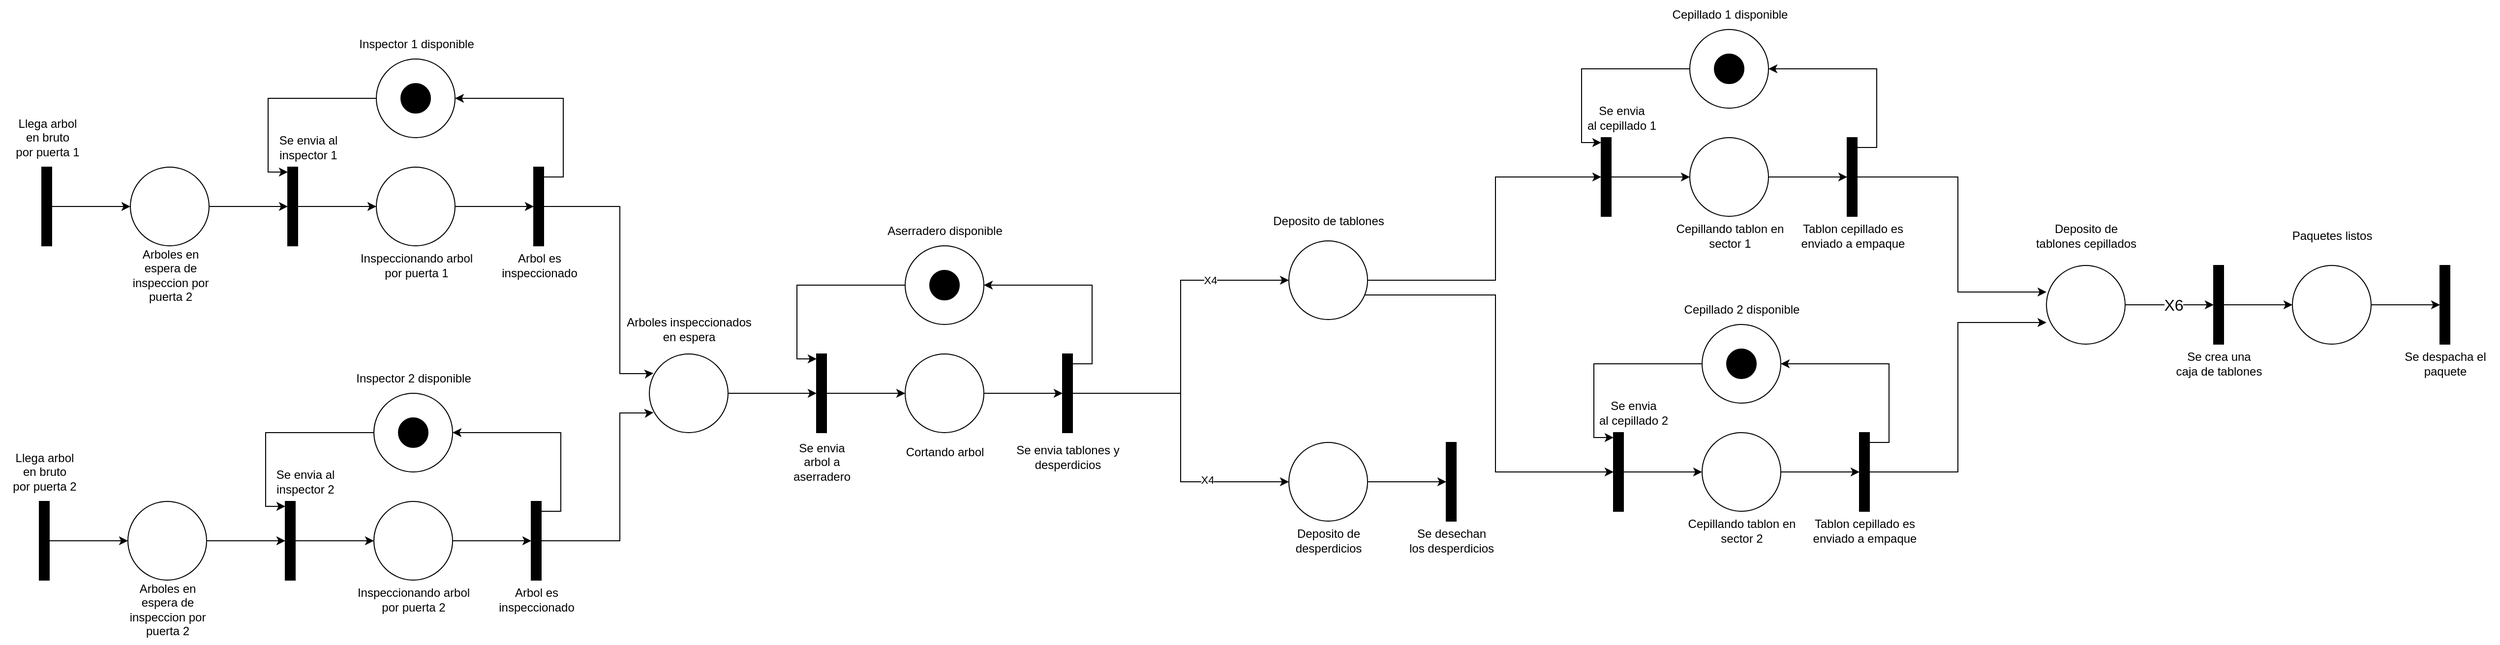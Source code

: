 <mxfile version="24.8.3">
  <diagram name="Page-1" id="-3_jxUGUwHKmg8dipgZw">
    <mxGraphModel dx="2049" dy="1104" grid="1" gridSize="10" guides="1" tooltips="1" connect="1" arrows="1" fold="1" page="1" pageScale="1" pageWidth="1400" pageHeight="850" math="0" shadow="0">
      <root>
        <mxCell id="0" />
        <mxCell id="1" parent="0" />
        <mxCell id="EZA7JJlqUse9rsc94KX0-3" value="" style="edgeStyle=orthogonalEdgeStyle;rounded=0;orthogonalLoop=1;jettySize=auto;html=1;curved=0;" edge="1" parent="1" source="EZA7JJlqUse9rsc94KX0-1" target="EZA7JJlqUse9rsc94KX0-2">
          <mxGeometry relative="1" as="geometry" />
        </mxCell>
        <mxCell id="EZA7JJlqUse9rsc94KX0-1" value="" style="html=1;points=[[0,0,0,0,5],[0,1,0,0,-5],[1,0,0,0,5],[1,1,0,0,-5]];perimeter=orthogonalPerimeter;outlineConnect=0;targetShapes=umlLifeline;portConstraint=eastwest;newEdgeStyle={&quot;curved&quot;:0,&quot;rounded&quot;:0};fillColor=#000000;" vertex="1" parent="1">
          <mxGeometry x="82.5" y="230" width="10" height="80" as="geometry" />
        </mxCell>
        <mxCell id="EZA7JJlqUse9rsc94KX0-5" value="" style="edgeStyle=orthogonalEdgeStyle;rounded=0;orthogonalLoop=1;jettySize=auto;html=1;" edge="1" parent="1" source="EZA7JJlqUse9rsc94KX0-2" target="EZA7JJlqUse9rsc94KX0-4">
          <mxGeometry relative="1" as="geometry" />
        </mxCell>
        <mxCell id="EZA7JJlqUse9rsc94KX0-2" value="" style="ellipse;whiteSpace=wrap;html=1;aspect=fixed;" vertex="1" parent="1">
          <mxGeometry x="172.5" y="230" width="80" height="80" as="geometry" />
        </mxCell>
        <mxCell id="EZA7JJlqUse9rsc94KX0-12" value="" style="edgeStyle=orthogonalEdgeStyle;rounded=0;orthogonalLoop=1;jettySize=auto;html=1;curved=0;" edge="1" parent="1" source="EZA7JJlqUse9rsc94KX0-4" target="EZA7JJlqUse9rsc94KX0-10">
          <mxGeometry relative="1" as="geometry" />
        </mxCell>
        <mxCell id="EZA7JJlqUse9rsc94KX0-4" value="" style="html=1;points=[[0,0,0,0,5],[0,1,0,0,-5],[1,0,0,0,5],[1,1,0,0,-5]];perimeter=orthogonalPerimeter;outlineConnect=0;targetShapes=umlLifeline;portConstraint=eastwest;newEdgeStyle={&quot;curved&quot;:0,&quot;rounded&quot;:0};fillColor=#000000;" vertex="1" parent="1">
          <mxGeometry x="332.5" y="230" width="10" height="80" as="geometry" />
        </mxCell>
        <mxCell id="EZA7JJlqUse9rsc94KX0-6" value="&lt;div&gt;Llega arbol&lt;/div&gt;&lt;div&gt;en bruto&lt;/div&gt;&lt;div&gt;por puerta 1&lt;br&gt;&lt;/div&gt;" style="text;html=1;align=center;verticalAlign=middle;resizable=0;points=[];autosize=1;strokeColor=none;fillColor=none;" vertex="1" parent="1">
          <mxGeometry x="42.5" y="170" width="90" height="60" as="geometry" />
        </mxCell>
        <mxCell id="EZA7JJlqUse9rsc94KX0-7" value="&lt;div&gt;Arboles en&lt;/div&gt;&lt;div&gt;espera de&lt;/div&gt;&lt;div&gt;inspeccion por&lt;/div&gt;&lt;div&gt;puerta 2&lt;br&gt;&lt;/div&gt;" style="text;html=1;align=center;verticalAlign=middle;resizable=0;points=[];autosize=1;strokeColor=none;fillColor=none;" vertex="1" parent="1">
          <mxGeometry x="162.5" y="305" width="100" height="70" as="geometry" />
        </mxCell>
        <mxCell id="EZA7JJlqUse9rsc94KX0-8" value="&lt;div&gt;Se envia al&lt;/div&gt;&lt;div&gt;inspector 1&lt;br&gt;&lt;/div&gt;" style="text;html=1;align=center;verticalAlign=middle;resizable=0;points=[];autosize=1;strokeColor=none;fillColor=none;" vertex="1" parent="1">
          <mxGeometry x="312.5" y="190" width="80" height="40" as="geometry" />
        </mxCell>
        <mxCell id="EZA7JJlqUse9rsc94KX0-9" value="" style="edgeStyle=orthogonalEdgeStyle;rounded=0;orthogonalLoop=1;jettySize=auto;html=1;" edge="1" parent="1" source="EZA7JJlqUse9rsc94KX0-10" target="EZA7JJlqUse9rsc94KX0-11">
          <mxGeometry relative="1" as="geometry" />
        </mxCell>
        <mxCell id="EZA7JJlqUse9rsc94KX0-10" value="" style="ellipse;whiteSpace=wrap;html=1;aspect=fixed;" vertex="1" parent="1">
          <mxGeometry x="422.5" y="230" width="80" height="80" as="geometry" />
        </mxCell>
        <mxCell id="EZA7JJlqUse9rsc94KX0-15" style="edgeStyle=orthogonalEdgeStyle;rounded=0;orthogonalLoop=1;jettySize=auto;html=1;curved=0;entryX=1;entryY=0.5;entryDx=0;entryDy=0;" edge="1" parent="1" source="EZA7JJlqUse9rsc94KX0-11" target="EZA7JJlqUse9rsc94KX0-13">
          <mxGeometry relative="1" as="geometry">
            <Array as="points">
              <mxPoint x="612.5" y="240" />
              <mxPoint x="612.5" y="160" />
            </Array>
          </mxGeometry>
        </mxCell>
        <mxCell id="EZA7JJlqUse9rsc94KX0-54" style="edgeStyle=orthogonalEdgeStyle;rounded=0;orthogonalLoop=1;jettySize=auto;html=1;curved=0;entryX=0.052;entryY=0.245;entryDx=0;entryDy=0;entryPerimeter=0;" edge="1" parent="1" source="EZA7JJlqUse9rsc94KX0-11" target="EZA7JJlqUse9rsc94KX0-52">
          <mxGeometry relative="1" as="geometry">
            <Array as="points">
              <mxPoint x="670" y="270" />
              <mxPoint x="670" y="440" />
              <mxPoint x="700" y="440" />
            </Array>
          </mxGeometry>
        </mxCell>
        <mxCell id="EZA7JJlqUse9rsc94KX0-11" value="" style="html=1;points=[[0,0,0,0,5],[0,1,0,0,-5],[1,0,0,0,5],[1,1,0,0,-5]];perimeter=orthogonalPerimeter;outlineConnect=0;targetShapes=umlLifeline;portConstraint=eastwest;newEdgeStyle={&quot;curved&quot;:0,&quot;rounded&quot;:0};fillColor=#000000;" vertex="1" parent="1">
          <mxGeometry x="582.5" y="230" width="10" height="80" as="geometry" />
        </mxCell>
        <mxCell id="EZA7JJlqUse9rsc94KX0-13" value="" style="ellipse;whiteSpace=wrap;html=1;aspect=fixed;" vertex="1" parent="1">
          <mxGeometry x="422.5" y="120" width="80" height="80" as="geometry" />
        </mxCell>
        <mxCell id="EZA7JJlqUse9rsc94KX0-14" value="" style="ellipse;whiteSpace=wrap;html=1;aspect=fixed;fillColor=#000000;" vertex="1" parent="1">
          <mxGeometry x="447.5" y="145" width="30" height="30" as="geometry" />
        </mxCell>
        <mxCell id="EZA7JJlqUse9rsc94KX0-16" style="edgeStyle=orthogonalEdgeStyle;rounded=0;orthogonalLoop=1;jettySize=auto;html=1;entryX=0;entryY=0;entryDx=0;entryDy=5;entryPerimeter=0;" edge="1" parent="1" source="EZA7JJlqUse9rsc94KX0-13" target="EZA7JJlqUse9rsc94KX0-4">
          <mxGeometry relative="1" as="geometry">
            <Array as="points">
              <mxPoint x="312.5" y="160" />
              <mxPoint x="312.5" y="235" />
            </Array>
          </mxGeometry>
        </mxCell>
        <mxCell id="EZA7JJlqUse9rsc94KX0-17" value="&lt;div&gt;Inspeccionando arbol&lt;/div&gt;&lt;div&gt;por puerta 1&lt;br&gt;&lt;/div&gt;" style="text;html=1;align=center;verticalAlign=middle;resizable=0;points=[];autosize=1;strokeColor=none;fillColor=none;" vertex="1" parent="1">
          <mxGeometry x="392.5" y="310" width="140" height="40" as="geometry" />
        </mxCell>
        <mxCell id="EZA7JJlqUse9rsc94KX0-18" value="&lt;div&gt;Arbol es&lt;/div&gt;&lt;div&gt;inspeccionado&lt;/div&gt;" style="text;html=1;align=center;verticalAlign=middle;resizable=0;points=[];autosize=1;strokeColor=none;fillColor=none;" vertex="1" parent="1">
          <mxGeometry x="537.5" y="310" width="100" height="40" as="geometry" />
        </mxCell>
        <mxCell id="EZA7JJlqUse9rsc94KX0-19" value="Inspector 1 disponible" style="text;html=1;align=center;verticalAlign=middle;resizable=0;points=[];autosize=1;strokeColor=none;fillColor=none;" vertex="1" parent="1">
          <mxGeometry x="387.5" y="90" width="150" height="30" as="geometry" />
        </mxCell>
        <mxCell id="EZA7JJlqUse9rsc94KX0-20" value="" style="edgeStyle=orthogonalEdgeStyle;rounded=0;orthogonalLoop=1;jettySize=auto;html=1;curved=0;" edge="1" parent="1" source="EZA7JJlqUse9rsc94KX0-21" target="EZA7JJlqUse9rsc94KX0-23">
          <mxGeometry relative="1" as="geometry" />
        </mxCell>
        <mxCell id="EZA7JJlqUse9rsc94KX0-21" value="" style="html=1;points=[[0,0,0,0,5],[0,1,0,0,-5],[1,0,0,0,5],[1,1,0,0,-5]];perimeter=orthogonalPerimeter;outlineConnect=0;targetShapes=umlLifeline;portConstraint=eastwest;newEdgeStyle={&quot;curved&quot;:0,&quot;rounded&quot;:0};fillColor=#000000;" vertex="1" parent="1">
          <mxGeometry x="80" y="570" width="10" height="80" as="geometry" />
        </mxCell>
        <mxCell id="EZA7JJlqUse9rsc94KX0-22" value="" style="edgeStyle=orthogonalEdgeStyle;rounded=0;orthogonalLoop=1;jettySize=auto;html=1;" edge="1" parent="1" source="EZA7JJlqUse9rsc94KX0-23" target="EZA7JJlqUse9rsc94KX0-25">
          <mxGeometry relative="1" as="geometry" />
        </mxCell>
        <mxCell id="EZA7JJlqUse9rsc94KX0-23" value="" style="ellipse;whiteSpace=wrap;html=1;aspect=fixed;" vertex="1" parent="1">
          <mxGeometry x="170" y="570" width="80" height="80" as="geometry" />
        </mxCell>
        <mxCell id="EZA7JJlqUse9rsc94KX0-24" value="" style="edgeStyle=orthogonalEdgeStyle;rounded=0;orthogonalLoop=1;jettySize=auto;html=1;curved=0;" edge="1" parent="1" source="EZA7JJlqUse9rsc94KX0-25" target="EZA7JJlqUse9rsc94KX0-30">
          <mxGeometry relative="1" as="geometry" />
        </mxCell>
        <mxCell id="EZA7JJlqUse9rsc94KX0-25" value="" style="html=1;points=[[0,0,0,0,5],[0,1,0,0,-5],[1,0,0,0,5],[1,1,0,0,-5]];perimeter=orthogonalPerimeter;outlineConnect=0;targetShapes=umlLifeline;portConstraint=eastwest;newEdgeStyle={&quot;curved&quot;:0,&quot;rounded&quot;:0};fillColor=#000000;" vertex="1" parent="1">
          <mxGeometry x="330" y="570" width="10" height="80" as="geometry" />
        </mxCell>
        <mxCell id="EZA7JJlqUse9rsc94KX0-26" value="&lt;div&gt;Llega arbol&lt;/div&gt;&lt;div&gt;en bruto&lt;/div&gt;&lt;div&gt;por puerta 2&lt;br&gt;&lt;/div&gt;" style="text;html=1;align=center;verticalAlign=middle;resizable=0;points=[];autosize=1;strokeColor=none;fillColor=none;" vertex="1" parent="1">
          <mxGeometry x="40" y="510" width="90" height="60" as="geometry" />
        </mxCell>
        <mxCell id="EZA7JJlqUse9rsc94KX0-27" value="&lt;div&gt;Arboles en&lt;/div&gt;&lt;div&gt;espera de&lt;/div&gt;&lt;div&gt;inspeccion por&lt;/div&gt;&lt;div&gt;puerta 2&lt;br&gt;&lt;/div&gt;" style="text;html=1;align=center;verticalAlign=middle;resizable=0;points=[];autosize=1;strokeColor=none;fillColor=none;" vertex="1" parent="1">
          <mxGeometry x="160" y="645" width="100" height="70" as="geometry" />
        </mxCell>
        <mxCell id="EZA7JJlqUse9rsc94KX0-28" value="&lt;div&gt;Se envia al&lt;/div&gt;&lt;div&gt;inspector 2&lt;br&gt;&lt;/div&gt;" style="text;html=1;align=center;verticalAlign=middle;resizable=0;points=[];autosize=1;strokeColor=none;fillColor=none;" vertex="1" parent="1">
          <mxGeometry x="310" y="530" width="80" height="40" as="geometry" />
        </mxCell>
        <mxCell id="EZA7JJlqUse9rsc94KX0-29" value="" style="edgeStyle=orthogonalEdgeStyle;rounded=0;orthogonalLoop=1;jettySize=auto;html=1;" edge="1" parent="1" source="EZA7JJlqUse9rsc94KX0-30" target="EZA7JJlqUse9rsc94KX0-32">
          <mxGeometry relative="1" as="geometry" />
        </mxCell>
        <mxCell id="EZA7JJlqUse9rsc94KX0-30" value="" style="ellipse;whiteSpace=wrap;html=1;aspect=fixed;" vertex="1" parent="1">
          <mxGeometry x="420" y="570" width="80" height="80" as="geometry" />
        </mxCell>
        <mxCell id="EZA7JJlqUse9rsc94KX0-31" style="edgeStyle=orthogonalEdgeStyle;rounded=0;orthogonalLoop=1;jettySize=auto;html=1;curved=0;entryX=1;entryY=0.5;entryDx=0;entryDy=0;" edge="1" parent="1" source="EZA7JJlqUse9rsc94KX0-32" target="EZA7JJlqUse9rsc94KX0-33">
          <mxGeometry relative="1" as="geometry">
            <Array as="points">
              <mxPoint x="610" y="580" />
              <mxPoint x="610" y="500" />
            </Array>
          </mxGeometry>
        </mxCell>
        <mxCell id="EZA7JJlqUse9rsc94KX0-53" style="edgeStyle=orthogonalEdgeStyle;rounded=0;orthogonalLoop=1;jettySize=auto;html=1;curved=0;entryX=0.052;entryY=0.745;entryDx=0;entryDy=0;entryPerimeter=0;" edge="1" parent="1" source="EZA7JJlqUse9rsc94KX0-32" target="EZA7JJlqUse9rsc94KX0-52">
          <mxGeometry relative="1" as="geometry">
            <Array as="points">
              <mxPoint x="670" y="610" />
              <mxPoint x="670" y="480" />
              <mxPoint x="700" y="480" />
            </Array>
          </mxGeometry>
        </mxCell>
        <mxCell id="EZA7JJlqUse9rsc94KX0-32" value="" style="html=1;points=[[0,0,0,0,5],[0,1,0,0,-5],[1,0,0,0,5],[1,1,0,0,-5]];perimeter=orthogonalPerimeter;outlineConnect=0;targetShapes=umlLifeline;portConstraint=eastwest;newEdgeStyle={&quot;curved&quot;:0,&quot;rounded&quot;:0};fillColor=#000000;" vertex="1" parent="1">
          <mxGeometry x="580" y="570" width="10" height="80" as="geometry" />
        </mxCell>
        <mxCell id="EZA7JJlqUse9rsc94KX0-33" value="" style="ellipse;whiteSpace=wrap;html=1;aspect=fixed;" vertex="1" parent="1">
          <mxGeometry x="420" y="460" width="80" height="80" as="geometry" />
        </mxCell>
        <mxCell id="EZA7JJlqUse9rsc94KX0-34" value="" style="ellipse;whiteSpace=wrap;html=1;aspect=fixed;fillColor=#000000;" vertex="1" parent="1">
          <mxGeometry x="445" y="485" width="30" height="30" as="geometry" />
        </mxCell>
        <mxCell id="EZA7JJlqUse9rsc94KX0-35" style="edgeStyle=orthogonalEdgeStyle;rounded=0;orthogonalLoop=1;jettySize=auto;html=1;entryX=0;entryY=0;entryDx=0;entryDy=5;entryPerimeter=0;" edge="1" parent="1" source="EZA7JJlqUse9rsc94KX0-33" target="EZA7JJlqUse9rsc94KX0-25">
          <mxGeometry relative="1" as="geometry">
            <Array as="points">
              <mxPoint x="310" y="500" />
              <mxPoint x="310" y="575" />
            </Array>
          </mxGeometry>
        </mxCell>
        <mxCell id="EZA7JJlqUse9rsc94KX0-36" value="&lt;div&gt;Inspeccionando arbol&lt;/div&gt;&lt;div&gt;por puerta 2&lt;br&gt;&lt;/div&gt;" style="text;html=1;align=center;verticalAlign=middle;resizable=0;points=[];autosize=1;strokeColor=none;fillColor=none;" vertex="1" parent="1">
          <mxGeometry x="390" y="650" width="140" height="40" as="geometry" />
        </mxCell>
        <mxCell id="EZA7JJlqUse9rsc94KX0-37" value="&lt;div&gt;Arbol es&lt;/div&gt;&lt;div&gt;inspeccionado&lt;/div&gt;" style="text;html=1;align=center;verticalAlign=middle;resizable=0;points=[];autosize=1;strokeColor=none;fillColor=none;" vertex="1" parent="1">
          <mxGeometry x="535" y="650" width="100" height="40" as="geometry" />
        </mxCell>
        <mxCell id="EZA7JJlqUse9rsc94KX0-38" value="Inspector 2 disponible" style="text;html=1;align=center;verticalAlign=middle;resizable=0;points=[];autosize=1;strokeColor=none;fillColor=none;" vertex="1" parent="1">
          <mxGeometry x="385" y="430" width="150" height="30" as="geometry" />
        </mxCell>
        <mxCell id="EZA7JJlqUse9rsc94KX0-39" value="" style="edgeStyle=orthogonalEdgeStyle;rounded=0;orthogonalLoop=1;jettySize=auto;html=1;curved=0;" edge="1" parent="1" source="EZA7JJlqUse9rsc94KX0-40" target="EZA7JJlqUse9rsc94KX0-43">
          <mxGeometry relative="1" as="geometry" />
        </mxCell>
        <mxCell id="EZA7JJlqUse9rsc94KX0-40" value="" style="html=1;points=[[0,0,0,0,5],[0,1,0,0,-5],[1,0,0,0,5],[1,1,0,0,-5]];perimeter=orthogonalPerimeter;outlineConnect=0;targetShapes=umlLifeline;portConstraint=eastwest;newEdgeStyle={&quot;curved&quot;:0,&quot;rounded&quot;:0};fillColor=#000000;" vertex="1" parent="1">
          <mxGeometry x="870" y="420" width="10" height="80" as="geometry" />
        </mxCell>
        <mxCell id="EZA7JJlqUse9rsc94KX0-41" value="&lt;div&gt;Se envia&lt;/div&gt;&lt;div&gt;arbol a&lt;/div&gt;&lt;div&gt;aserradero&lt;br&gt;&lt;/div&gt;" style="text;html=1;align=center;verticalAlign=middle;resizable=0;points=[];autosize=1;strokeColor=none;fillColor=none;" vertex="1" parent="1">
          <mxGeometry x="835" y="500" width="80" height="60" as="geometry" />
        </mxCell>
        <mxCell id="EZA7JJlqUse9rsc94KX0-42" value="" style="edgeStyle=orthogonalEdgeStyle;rounded=0;orthogonalLoop=1;jettySize=auto;html=1;" edge="1" parent="1" source="EZA7JJlqUse9rsc94KX0-43" target="EZA7JJlqUse9rsc94KX0-45">
          <mxGeometry relative="1" as="geometry" />
        </mxCell>
        <mxCell id="EZA7JJlqUse9rsc94KX0-43" value="" style="ellipse;whiteSpace=wrap;html=1;aspect=fixed;" vertex="1" parent="1">
          <mxGeometry x="960" y="420" width="80" height="80" as="geometry" />
        </mxCell>
        <mxCell id="EZA7JJlqUse9rsc94KX0-44" style="edgeStyle=orthogonalEdgeStyle;rounded=0;orthogonalLoop=1;jettySize=auto;html=1;curved=0;entryX=1;entryY=0.5;entryDx=0;entryDy=0;" edge="1" parent="1" source="EZA7JJlqUse9rsc94KX0-45" target="EZA7JJlqUse9rsc94KX0-46">
          <mxGeometry relative="1" as="geometry">
            <Array as="points">
              <mxPoint x="1150" y="430" />
              <mxPoint x="1150" y="350" />
            </Array>
          </mxGeometry>
        </mxCell>
        <mxCell id="EZA7JJlqUse9rsc94KX0-58" style="edgeStyle=orthogonalEdgeStyle;rounded=0;orthogonalLoop=1;jettySize=auto;html=1;curved=0;entryX=0;entryY=0.5;entryDx=0;entryDy=0;" edge="1" parent="1" source="EZA7JJlqUse9rsc94KX0-45" target="EZA7JJlqUse9rsc94KX0-57">
          <mxGeometry relative="1" as="geometry" />
        </mxCell>
        <mxCell id="EZA7JJlqUse9rsc94KX0-59" value="X4" style="edgeLabel;html=1;align=center;verticalAlign=middle;resizable=0;points=[];" vertex="1" connectable="0" parent="EZA7JJlqUse9rsc94KX0-58">
          <mxGeometry x="0.435" y="-1" relative="1" as="geometry">
            <mxPoint x="14" y="-1" as="offset" />
          </mxGeometry>
        </mxCell>
        <mxCell id="EZA7JJlqUse9rsc94KX0-61" style="edgeStyle=orthogonalEdgeStyle;rounded=0;orthogonalLoop=1;jettySize=auto;html=1;curved=0;entryX=0;entryY=0.5;entryDx=0;entryDy=0;" edge="1" parent="1" source="EZA7JJlqUse9rsc94KX0-45" target="EZA7JJlqUse9rsc94KX0-60">
          <mxGeometry relative="1" as="geometry" />
        </mxCell>
        <mxCell id="EZA7JJlqUse9rsc94KX0-62" value="X4" style="edgeLabel;html=1;align=center;verticalAlign=middle;resizable=0;points=[];" vertex="1" connectable="0" parent="EZA7JJlqUse9rsc94KX0-61">
          <mxGeometry x="0.464" y="2" relative="1" as="geometry">
            <mxPoint as="offset" />
          </mxGeometry>
        </mxCell>
        <mxCell id="EZA7JJlqUse9rsc94KX0-45" value="" style="html=1;points=[[0,0,0,0,5],[0,1,0,0,-5],[1,0,0,0,5],[1,1,0,0,-5]];perimeter=orthogonalPerimeter;outlineConnect=0;targetShapes=umlLifeline;portConstraint=eastwest;newEdgeStyle={&quot;curved&quot;:0,&quot;rounded&quot;:0};fillColor=#000000;" vertex="1" parent="1">
          <mxGeometry x="1120" y="420" width="10" height="80" as="geometry" />
        </mxCell>
        <mxCell id="EZA7JJlqUse9rsc94KX0-46" value="" style="ellipse;whiteSpace=wrap;html=1;aspect=fixed;" vertex="1" parent="1">
          <mxGeometry x="960" y="310" width="80" height="80" as="geometry" />
        </mxCell>
        <mxCell id="EZA7JJlqUse9rsc94KX0-47" value="" style="ellipse;whiteSpace=wrap;html=1;aspect=fixed;fillColor=#000000;" vertex="1" parent="1">
          <mxGeometry x="985" y="335" width="30" height="30" as="geometry" />
        </mxCell>
        <mxCell id="EZA7JJlqUse9rsc94KX0-48" style="edgeStyle=orthogonalEdgeStyle;rounded=0;orthogonalLoop=1;jettySize=auto;html=1;entryX=0;entryY=0;entryDx=0;entryDy=5;entryPerimeter=0;" edge="1" parent="1" source="EZA7JJlqUse9rsc94KX0-46" target="EZA7JJlqUse9rsc94KX0-40">
          <mxGeometry relative="1" as="geometry">
            <Array as="points">
              <mxPoint x="850" y="350" />
              <mxPoint x="850" y="425" />
            </Array>
          </mxGeometry>
        </mxCell>
        <mxCell id="EZA7JJlqUse9rsc94KX0-49" value="Cortando arbol" style="text;html=1;align=center;verticalAlign=middle;resizable=0;points=[];autosize=1;strokeColor=none;fillColor=none;" vertex="1" parent="1">
          <mxGeometry x="945" y="505" width="110" height="30" as="geometry" />
        </mxCell>
        <mxCell id="EZA7JJlqUse9rsc94KX0-50" value="&lt;div&gt;Se envia tablones y&lt;/div&gt;&lt;div&gt;desperdicios&lt;br&gt;&lt;/div&gt;" style="text;html=1;align=center;verticalAlign=middle;resizable=0;points=[];autosize=1;strokeColor=none;fillColor=none;" vertex="1" parent="1">
          <mxGeometry x="1060" y="505" width="130" height="40" as="geometry" />
        </mxCell>
        <mxCell id="EZA7JJlqUse9rsc94KX0-51" value="Aserradero disponible" style="text;html=1;align=center;verticalAlign=middle;resizable=0;points=[];autosize=1;strokeColor=none;fillColor=none;" vertex="1" parent="1">
          <mxGeometry x="925" y="280" width="150" height="30" as="geometry" />
        </mxCell>
        <mxCell id="EZA7JJlqUse9rsc94KX0-56" value="" style="edgeStyle=orthogonalEdgeStyle;rounded=0;orthogonalLoop=1;jettySize=auto;html=1;" edge="1" parent="1" source="EZA7JJlqUse9rsc94KX0-52" target="EZA7JJlqUse9rsc94KX0-40">
          <mxGeometry relative="1" as="geometry" />
        </mxCell>
        <mxCell id="EZA7JJlqUse9rsc94KX0-52" value="" style="ellipse;whiteSpace=wrap;html=1;aspect=fixed;" vertex="1" parent="1">
          <mxGeometry x="700" y="420" width="80" height="80" as="geometry" />
        </mxCell>
        <mxCell id="EZA7JJlqUse9rsc94KX0-55" value="&lt;div&gt;Arboles inspeccionados&lt;/div&gt;&lt;div&gt;en espera&lt;br&gt;&lt;/div&gt;" style="text;html=1;align=center;verticalAlign=middle;resizable=0;points=[];autosize=1;strokeColor=none;fillColor=none;" vertex="1" parent="1">
          <mxGeometry x="660" y="375" width="160" height="40" as="geometry" />
        </mxCell>
        <mxCell id="EZA7JJlqUse9rsc94KX0-96" style="edgeStyle=orthogonalEdgeStyle;rounded=0;orthogonalLoop=1;jettySize=auto;html=1;" edge="1" parent="1" source="EZA7JJlqUse9rsc94KX0-57" target="EZA7JJlqUse9rsc94KX0-83">
          <mxGeometry relative="1" as="geometry">
            <Array as="points">
              <mxPoint x="1560" y="360" />
              <mxPoint x="1560" y="540" />
            </Array>
          </mxGeometry>
        </mxCell>
        <mxCell id="EZA7JJlqUse9rsc94KX0-97" style="edgeStyle=orthogonalEdgeStyle;rounded=0;orthogonalLoop=1;jettySize=auto;html=1;" edge="1" parent="1" source="EZA7JJlqUse9rsc94KX0-57" target="EZA7JJlqUse9rsc94KX0-70">
          <mxGeometry relative="1" as="geometry">
            <Array as="points">
              <mxPoint x="1560" y="345" />
              <mxPoint x="1560" y="240" />
            </Array>
          </mxGeometry>
        </mxCell>
        <mxCell id="EZA7JJlqUse9rsc94KX0-57" value="" style="ellipse;whiteSpace=wrap;html=1;aspect=fixed;" vertex="1" parent="1">
          <mxGeometry x="1350" y="305" width="80" height="80" as="geometry" />
        </mxCell>
        <mxCell id="EZA7JJlqUse9rsc94KX0-64" value="" style="edgeStyle=orthogonalEdgeStyle;rounded=0;orthogonalLoop=1;jettySize=auto;html=1;" edge="1" parent="1" source="EZA7JJlqUse9rsc94KX0-60" target="EZA7JJlqUse9rsc94KX0-63">
          <mxGeometry relative="1" as="geometry" />
        </mxCell>
        <mxCell id="EZA7JJlqUse9rsc94KX0-60" value="" style="ellipse;whiteSpace=wrap;html=1;aspect=fixed;" vertex="1" parent="1">
          <mxGeometry x="1350" y="510" width="80" height="80" as="geometry" />
        </mxCell>
        <mxCell id="EZA7JJlqUse9rsc94KX0-63" value="" style="html=1;points=[[0,0,0,0,5],[0,1,0,0,-5],[1,0,0,0,5],[1,1,0,0,-5]];perimeter=orthogonalPerimeter;outlineConnect=0;targetShapes=umlLifeline;portConstraint=eastwest;newEdgeStyle={&quot;curved&quot;:0,&quot;rounded&quot;:0};fillColor=#000000;" vertex="1" parent="1">
          <mxGeometry x="1510" y="510" width="10" height="80" as="geometry" />
        </mxCell>
        <mxCell id="EZA7JJlqUse9rsc94KX0-65" value="&lt;div&gt;Deposito de&lt;/div&gt;&lt;div&gt;desperdicios&lt;br&gt;&lt;/div&gt;" style="text;html=1;align=center;verticalAlign=middle;resizable=0;points=[];autosize=1;strokeColor=none;fillColor=none;" vertex="1" parent="1">
          <mxGeometry x="1340" y="590" width="100" height="40" as="geometry" />
        </mxCell>
        <mxCell id="EZA7JJlqUse9rsc94KX0-66" value="&lt;div&gt;Se desechan&lt;/div&gt;&lt;div&gt;los desperdicios&lt;br&gt;&lt;/div&gt;" style="text;html=1;align=center;verticalAlign=middle;resizable=0;points=[];autosize=1;strokeColor=none;fillColor=none;" vertex="1" parent="1">
          <mxGeometry x="1455" y="590" width="120" height="40" as="geometry" />
        </mxCell>
        <mxCell id="EZA7JJlqUse9rsc94KX0-69" value="" style="edgeStyle=orthogonalEdgeStyle;rounded=0;orthogonalLoop=1;jettySize=auto;html=1;curved=0;" edge="1" parent="1" source="EZA7JJlqUse9rsc94KX0-70" target="EZA7JJlqUse9rsc94KX0-73">
          <mxGeometry relative="1" as="geometry" />
        </mxCell>
        <mxCell id="EZA7JJlqUse9rsc94KX0-70" value="" style="html=1;points=[[0,0,0,0,5],[0,1,0,0,-5],[1,0,0,0,5],[1,1,0,0,-5]];perimeter=orthogonalPerimeter;outlineConnect=0;targetShapes=umlLifeline;portConstraint=eastwest;newEdgeStyle={&quot;curved&quot;:0,&quot;rounded&quot;:0};fillColor=#000000;" vertex="1" parent="1">
          <mxGeometry x="1667.5" y="200" width="10" height="80" as="geometry" />
        </mxCell>
        <mxCell id="EZA7JJlqUse9rsc94KX0-71" value="&lt;div&gt;Se envia&lt;/div&gt;&lt;div&gt;al cepillado 1&lt;br&gt;&lt;/div&gt;" style="text;html=1;align=center;verticalAlign=middle;resizable=0;points=[];autosize=1;strokeColor=none;fillColor=none;" vertex="1" parent="1">
          <mxGeometry x="1637.5" y="160" width="100" height="40" as="geometry" />
        </mxCell>
        <mxCell id="EZA7JJlqUse9rsc94KX0-72" value="" style="edgeStyle=orthogonalEdgeStyle;rounded=0;orthogonalLoop=1;jettySize=auto;html=1;" edge="1" parent="1" source="EZA7JJlqUse9rsc94KX0-73" target="EZA7JJlqUse9rsc94KX0-75">
          <mxGeometry relative="1" as="geometry" />
        </mxCell>
        <mxCell id="EZA7JJlqUse9rsc94KX0-73" value="" style="ellipse;whiteSpace=wrap;html=1;aspect=fixed;" vertex="1" parent="1">
          <mxGeometry x="1757.5" y="200" width="80" height="80" as="geometry" />
        </mxCell>
        <mxCell id="EZA7JJlqUse9rsc94KX0-74" style="edgeStyle=orthogonalEdgeStyle;rounded=0;orthogonalLoop=1;jettySize=auto;html=1;curved=0;entryX=1;entryY=0.5;entryDx=0;entryDy=0;" edge="1" parent="1" source="EZA7JJlqUse9rsc94KX0-75" target="EZA7JJlqUse9rsc94KX0-76">
          <mxGeometry relative="1" as="geometry">
            <Array as="points">
              <mxPoint x="1947.5" y="210" />
              <mxPoint x="1947.5" y="130" />
            </Array>
          </mxGeometry>
        </mxCell>
        <mxCell id="EZA7JJlqUse9rsc94KX0-75" value="" style="html=1;points=[[0,0,0,0,5],[0,1,0,0,-5],[1,0,0,0,5],[1,1,0,0,-5]];perimeter=orthogonalPerimeter;outlineConnect=0;targetShapes=umlLifeline;portConstraint=eastwest;newEdgeStyle={&quot;curved&quot;:0,&quot;rounded&quot;:0};fillColor=#000000;" vertex="1" parent="1">
          <mxGeometry x="1917.5" y="200" width="10" height="80" as="geometry" />
        </mxCell>
        <mxCell id="EZA7JJlqUse9rsc94KX0-76" value="" style="ellipse;whiteSpace=wrap;html=1;aspect=fixed;" vertex="1" parent="1">
          <mxGeometry x="1757.5" y="90" width="80" height="80" as="geometry" />
        </mxCell>
        <mxCell id="EZA7JJlqUse9rsc94KX0-77" value="" style="ellipse;whiteSpace=wrap;html=1;aspect=fixed;fillColor=#000000;" vertex="1" parent="1">
          <mxGeometry x="1782.5" y="115" width="30" height="30" as="geometry" />
        </mxCell>
        <mxCell id="EZA7JJlqUse9rsc94KX0-78" style="edgeStyle=orthogonalEdgeStyle;rounded=0;orthogonalLoop=1;jettySize=auto;html=1;entryX=0;entryY=0;entryDx=0;entryDy=5;entryPerimeter=0;" edge="1" parent="1" source="EZA7JJlqUse9rsc94KX0-76" target="EZA7JJlqUse9rsc94KX0-70">
          <mxGeometry relative="1" as="geometry">
            <Array as="points">
              <mxPoint x="1647.5" y="130" />
              <mxPoint x="1647.5" y="205" />
            </Array>
          </mxGeometry>
        </mxCell>
        <mxCell id="EZA7JJlqUse9rsc94KX0-79" value="&lt;div&gt;Cepillando tablon en&lt;/div&gt;&lt;div&gt;sector 1&lt;br&gt;&lt;/div&gt;" style="text;html=1;align=center;verticalAlign=middle;resizable=0;points=[];autosize=1;strokeColor=none;fillColor=none;" vertex="1" parent="1">
          <mxGeometry x="1727.5" y="280" width="140" height="40" as="geometry" />
        </mxCell>
        <mxCell id="EZA7JJlqUse9rsc94KX0-80" value="&lt;div&gt;Tablon cepillado es&lt;/div&gt;&lt;div&gt;enviado a empaque&lt;br&gt;&lt;/div&gt;" style="text;html=1;align=center;verticalAlign=middle;resizable=0;points=[];autosize=1;strokeColor=none;fillColor=none;" vertex="1" parent="1">
          <mxGeometry x="1857.5" y="280" width="130" height="40" as="geometry" />
        </mxCell>
        <mxCell id="EZA7JJlqUse9rsc94KX0-81" value="Cepillado 1 disponible" style="text;html=1;align=center;verticalAlign=middle;resizable=0;points=[];autosize=1;strokeColor=none;fillColor=none;" vertex="1" parent="1">
          <mxGeometry x="1722.5" y="60" width="150" height="30" as="geometry" />
        </mxCell>
        <mxCell id="EZA7JJlqUse9rsc94KX0-82" value="" style="edgeStyle=orthogonalEdgeStyle;rounded=0;orthogonalLoop=1;jettySize=auto;html=1;curved=0;" edge="1" parent="1" source="EZA7JJlqUse9rsc94KX0-83" target="EZA7JJlqUse9rsc94KX0-86">
          <mxGeometry relative="1" as="geometry" />
        </mxCell>
        <mxCell id="EZA7JJlqUse9rsc94KX0-83" value="" style="html=1;points=[[0,0,0,0,5],[0,1,0,0,-5],[1,0,0,0,5],[1,1,0,0,-5]];perimeter=orthogonalPerimeter;outlineConnect=0;targetShapes=umlLifeline;portConstraint=eastwest;newEdgeStyle={&quot;curved&quot;:0,&quot;rounded&quot;:0};fillColor=#000000;" vertex="1" parent="1">
          <mxGeometry x="1680" y="500" width="10" height="80" as="geometry" />
        </mxCell>
        <mxCell id="EZA7JJlqUse9rsc94KX0-84" value="&lt;div&gt;Se envia&lt;/div&gt;&lt;div&gt;al cepillado 2&lt;br&gt;&lt;/div&gt;" style="text;html=1;align=center;verticalAlign=middle;resizable=0;points=[];autosize=1;strokeColor=none;fillColor=none;" vertex="1" parent="1">
          <mxGeometry x="1650" y="460" width="100" height="40" as="geometry" />
        </mxCell>
        <mxCell id="EZA7JJlqUse9rsc94KX0-85" value="" style="edgeStyle=orthogonalEdgeStyle;rounded=0;orthogonalLoop=1;jettySize=auto;html=1;" edge="1" parent="1" source="EZA7JJlqUse9rsc94KX0-86" target="EZA7JJlqUse9rsc94KX0-88">
          <mxGeometry relative="1" as="geometry" />
        </mxCell>
        <mxCell id="EZA7JJlqUse9rsc94KX0-86" value="" style="ellipse;whiteSpace=wrap;html=1;aspect=fixed;" vertex="1" parent="1">
          <mxGeometry x="1770" y="500" width="80" height="80" as="geometry" />
        </mxCell>
        <mxCell id="EZA7JJlqUse9rsc94KX0-87" style="edgeStyle=orthogonalEdgeStyle;rounded=0;orthogonalLoop=1;jettySize=auto;html=1;curved=0;entryX=1;entryY=0.5;entryDx=0;entryDy=0;" edge="1" parent="1" source="EZA7JJlqUse9rsc94KX0-88" target="EZA7JJlqUse9rsc94KX0-89">
          <mxGeometry relative="1" as="geometry">
            <Array as="points">
              <mxPoint x="1960" y="510" />
              <mxPoint x="1960" y="430" />
            </Array>
          </mxGeometry>
        </mxCell>
        <mxCell id="EZA7JJlqUse9rsc94KX0-88" value="" style="html=1;points=[[0,0,0,0,5],[0,1,0,0,-5],[1,0,0,0,5],[1,1,0,0,-5]];perimeter=orthogonalPerimeter;outlineConnect=0;targetShapes=umlLifeline;portConstraint=eastwest;newEdgeStyle={&quot;curved&quot;:0,&quot;rounded&quot;:0};fillColor=#000000;" vertex="1" parent="1">
          <mxGeometry x="1930" y="500" width="10" height="80" as="geometry" />
        </mxCell>
        <mxCell id="EZA7JJlqUse9rsc94KX0-89" value="" style="ellipse;whiteSpace=wrap;html=1;aspect=fixed;" vertex="1" parent="1">
          <mxGeometry x="1770" y="390" width="80" height="80" as="geometry" />
        </mxCell>
        <mxCell id="EZA7JJlqUse9rsc94KX0-90" value="" style="ellipse;whiteSpace=wrap;html=1;aspect=fixed;fillColor=#000000;" vertex="1" parent="1">
          <mxGeometry x="1795" y="415" width="30" height="30" as="geometry" />
        </mxCell>
        <mxCell id="EZA7JJlqUse9rsc94KX0-91" style="edgeStyle=orthogonalEdgeStyle;rounded=0;orthogonalLoop=1;jettySize=auto;html=1;entryX=0;entryY=0;entryDx=0;entryDy=5;entryPerimeter=0;" edge="1" parent="1" source="EZA7JJlqUse9rsc94KX0-89" target="EZA7JJlqUse9rsc94KX0-83">
          <mxGeometry relative="1" as="geometry">
            <Array as="points">
              <mxPoint x="1660" y="430" />
              <mxPoint x="1660" y="505" />
            </Array>
          </mxGeometry>
        </mxCell>
        <mxCell id="EZA7JJlqUse9rsc94KX0-92" value="&lt;div&gt;Cepillando tablon en&lt;/div&gt;&lt;div&gt;sector 2&lt;br&gt;&lt;/div&gt;" style="text;html=1;align=center;verticalAlign=middle;resizable=0;points=[];autosize=1;strokeColor=none;fillColor=none;" vertex="1" parent="1">
          <mxGeometry x="1740" y="580" width="140" height="40" as="geometry" />
        </mxCell>
        <mxCell id="EZA7JJlqUse9rsc94KX0-94" value="Cepillado 2 disponible" style="text;html=1;align=center;verticalAlign=middle;resizable=0;points=[];autosize=1;strokeColor=none;fillColor=none;" vertex="1" parent="1">
          <mxGeometry x="1735" y="360" width="150" height="30" as="geometry" />
        </mxCell>
        <mxCell id="EZA7JJlqUse9rsc94KX0-99" value="Deposito de tablones" style="text;html=1;align=center;verticalAlign=middle;resizable=0;points=[];autosize=1;strokeColor=none;fillColor=none;" vertex="1" parent="1">
          <mxGeometry x="1320" y="270" width="140" height="30" as="geometry" />
        </mxCell>
        <mxCell id="EZA7JJlqUse9rsc94KX0-100" value="&lt;div&gt;Tablon cepillado es&lt;/div&gt;&lt;div&gt;enviado a empaque&lt;br&gt;&lt;/div&gt;" style="text;html=1;align=center;verticalAlign=middle;resizable=0;points=[];autosize=1;strokeColor=none;fillColor=none;" vertex="1" parent="1">
          <mxGeometry x="1870" y="580" width="130" height="40" as="geometry" />
        </mxCell>
        <mxCell id="EZA7JJlqUse9rsc94KX0-106" value="" style="edgeStyle=orthogonalEdgeStyle;rounded=0;orthogonalLoop=1;jettySize=auto;html=1;" edge="1" parent="1" source="EZA7JJlqUse9rsc94KX0-101" target="EZA7JJlqUse9rsc94KX0-105">
          <mxGeometry relative="1" as="geometry" />
        </mxCell>
        <mxCell id="EZA7JJlqUse9rsc94KX0-107" value="X6" style="edgeLabel;html=1;align=center;verticalAlign=middle;resizable=0;points=[];fontSize=16;" vertex="1" connectable="0" parent="EZA7JJlqUse9rsc94KX0-106">
          <mxGeometry x="0.089" y="-1" relative="1" as="geometry">
            <mxPoint y="-1" as="offset" />
          </mxGeometry>
        </mxCell>
        <mxCell id="EZA7JJlqUse9rsc94KX0-101" value="" style="ellipse;whiteSpace=wrap;html=1;aspect=fixed;" vertex="1" parent="1">
          <mxGeometry x="2120" y="330" width="80" height="80" as="geometry" />
        </mxCell>
        <mxCell id="EZA7JJlqUse9rsc94KX0-102" style="edgeStyle=orthogonalEdgeStyle;rounded=0;orthogonalLoop=1;jettySize=auto;html=1;curved=0;entryX=0;entryY=0.725;entryDx=0;entryDy=0;entryPerimeter=0;" edge="1" parent="1" source="EZA7JJlqUse9rsc94KX0-88" target="EZA7JJlqUse9rsc94KX0-101">
          <mxGeometry relative="1" as="geometry" />
        </mxCell>
        <mxCell id="EZA7JJlqUse9rsc94KX0-103" style="edgeStyle=orthogonalEdgeStyle;rounded=0;orthogonalLoop=1;jettySize=auto;html=1;curved=0;entryX=0;entryY=0.338;entryDx=0;entryDy=0;entryPerimeter=0;" edge="1" parent="1" source="EZA7JJlqUse9rsc94KX0-75" target="EZA7JJlqUse9rsc94KX0-101">
          <mxGeometry relative="1" as="geometry">
            <Array as="points">
              <mxPoint x="2030" y="240" />
              <mxPoint x="2030" y="357" />
            </Array>
          </mxGeometry>
        </mxCell>
        <mxCell id="EZA7JJlqUse9rsc94KX0-110" value="" style="edgeStyle=orthogonalEdgeStyle;rounded=0;orthogonalLoop=1;jettySize=auto;html=1;" edge="1" parent="1" source="EZA7JJlqUse9rsc94KX0-104" target="EZA7JJlqUse9rsc94KX0-109">
          <mxGeometry relative="1" as="geometry" />
        </mxCell>
        <mxCell id="EZA7JJlqUse9rsc94KX0-104" value="" style="ellipse;whiteSpace=wrap;html=1;aspect=fixed;" vertex="1" parent="1">
          <mxGeometry x="2370" y="330" width="80" height="80" as="geometry" />
        </mxCell>
        <mxCell id="EZA7JJlqUse9rsc94KX0-108" value="" style="edgeStyle=orthogonalEdgeStyle;rounded=0;orthogonalLoop=1;jettySize=auto;html=1;curved=0;" edge="1" parent="1" source="EZA7JJlqUse9rsc94KX0-105" target="EZA7JJlqUse9rsc94KX0-104">
          <mxGeometry relative="1" as="geometry" />
        </mxCell>
        <mxCell id="EZA7JJlqUse9rsc94KX0-105" value="" style="html=1;points=[[0,0,0,0,5],[0,1,0,0,-5],[1,0,0,0,5],[1,1,0,0,-5]];perimeter=orthogonalPerimeter;outlineConnect=0;targetShapes=umlLifeline;portConstraint=eastwest;newEdgeStyle={&quot;curved&quot;:0,&quot;rounded&quot;:0};fillColor=#000000;" vertex="1" parent="1">
          <mxGeometry x="2290" y="330" width="10" height="80" as="geometry" />
        </mxCell>
        <mxCell id="EZA7JJlqUse9rsc94KX0-109" value="" style="html=1;points=[[0,0,0,0,5],[0,1,0,0,-5],[1,0,0,0,5],[1,1,0,0,-5]];perimeter=orthogonalPerimeter;outlineConnect=0;targetShapes=umlLifeline;portConstraint=eastwest;newEdgeStyle={&quot;curved&quot;:0,&quot;rounded&quot;:0};fillColor=#000000;" vertex="1" parent="1">
          <mxGeometry x="2520" y="330" width="10" height="80" as="geometry" />
        </mxCell>
        <mxCell id="EZA7JJlqUse9rsc94KX0-111" value="&lt;div&gt;Deposito de&lt;/div&gt;&lt;div&gt;tablones cepillados&lt;br&gt;&lt;/div&gt;" style="text;html=1;align=center;verticalAlign=middle;resizable=0;points=[];autosize=1;strokeColor=none;fillColor=none;" vertex="1" parent="1">
          <mxGeometry x="2095" y="280" width="130" height="40" as="geometry" />
        </mxCell>
        <mxCell id="EZA7JJlqUse9rsc94KX0-112" value="&lt;div&gt;Se crea una&lt;/div&gt;&lt;div&gt;caja de tablones&lt;br&gt;&lt;/div&gt;" style="text;html=1;align=center;verticalAlign=middle;resizable=0;points=[];autosize=1;strokeColor=none;fillColor=none;" vertex="1" parent="1">
          <mxGeometry x="2240" y="410" width="110" height="40" as="geometry" />
        </mxCell>
        <mxCell id="EZA7JJlqUse9rsc94KX0-113" value="&lt;div&gt;Paquetes listos&lt;br&gt;&lt;/div&gt;" style="text;html=1;align=center;verticalAlign=middle;resizable=0;points=[];autosize=1;strokeColor=none;fillColor=none;" vertex="1" parent="1">
          <mxGeometry x="2355" y="285" width="110" height="30" as="geometry" />
        </mxCell>
        <mxCell id="EZA7JJlqUse9rsc94KX0-114" value="&lt;div&gt;Se despacha el&lt;/div&gt;&lt;div&gt;paquete&lt;br&gt;&lt;/div&gt;" style="text;html=1;align=center;verticalAlign=middle;resizable=0;points=[];autosize=1;strokeColor=none;fillColor=none;" vertex="1" parent="1">
          <mxGeometry x="2470" y="410" width="110" height="40" as="geometry" />
        </mxCell>
      </root>
    </mxGraphModel>
  </diagram>
</mxfile>
